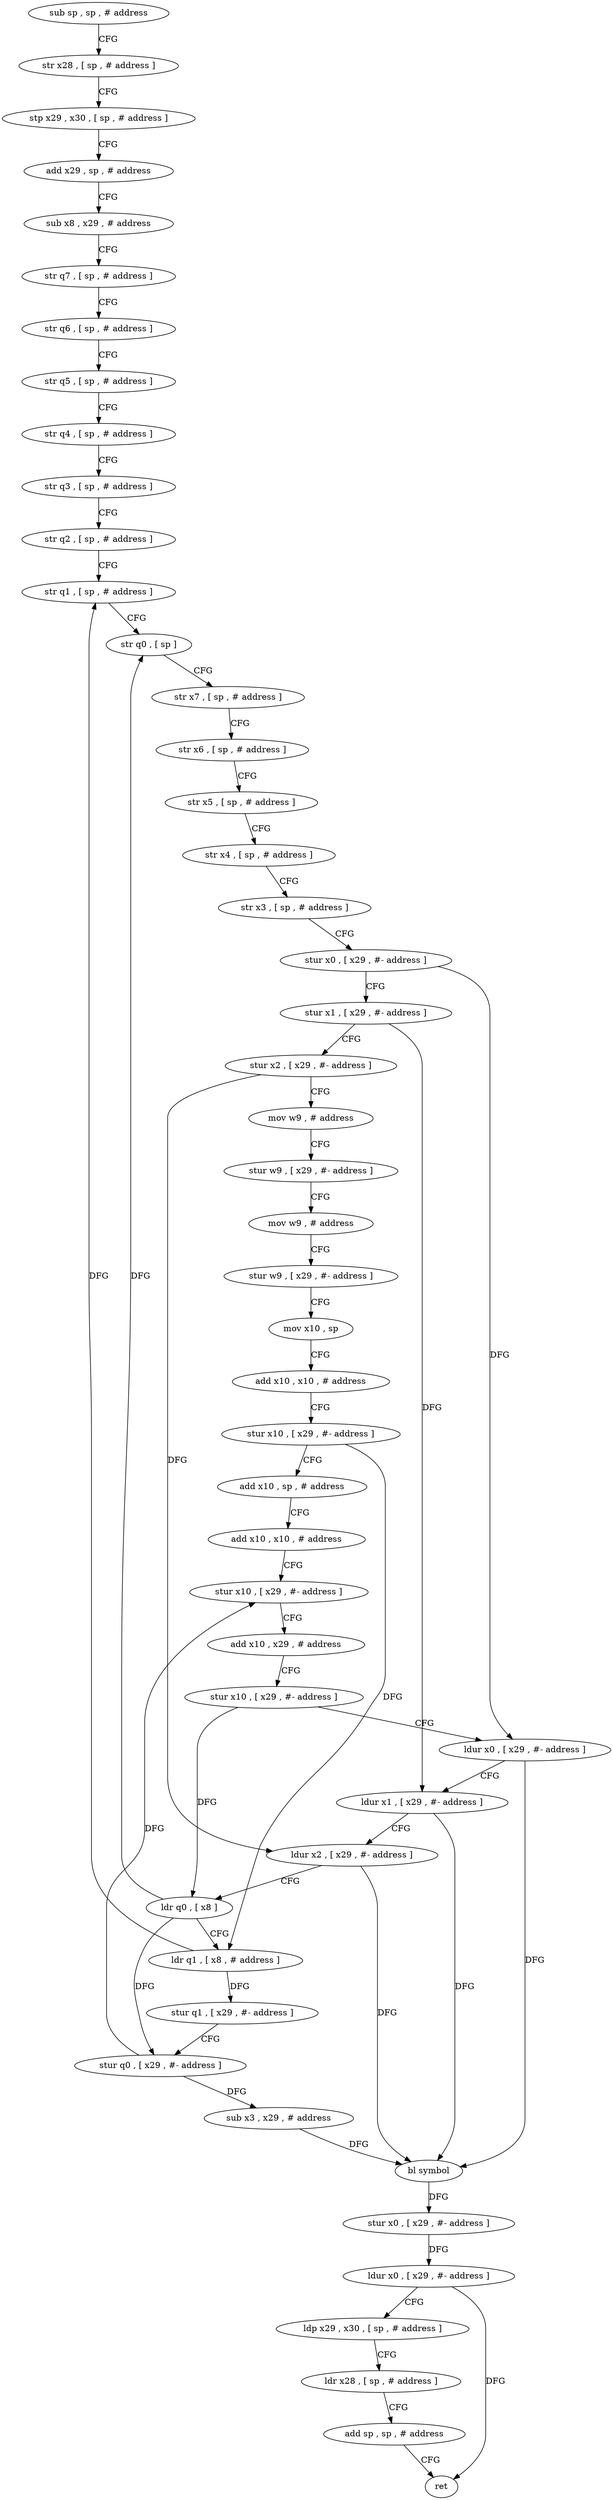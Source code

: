 digraph "func" {
"494840" [label = "sub sp , sp , # address" ]
"494844" [label = "str x28 , [ sp , # address ]" ]
"494848" [label = "stp x29 , x30 , [ sp , # address ]" ]
"494852" [label = "add x29 , sp , # address" ]
"494856" [label = "sub x8 , x29 , # address" ]
"494860" [label = "str q7 , [ sp , # address ]" ]
"494864" [label = "str q6 , [ sp , # address ]" ]
"494868" [label = "str q5 , [ sp , # address ]" ]
"494872" [label = "str q4 , [ sp , # address ]" ]
"494876" [label = "str q3 , [ sp , # address ]" ]
"494880" [label = "str q2 , [ sp , # address ]" ]
"494884" [label = "str q1 , [ sp , # address ]" ]
"494888" [label = "str q0 , [ sp ]" ]
"494892" [label = "str x7 , [ sp , # address ]" ]
"494896" [label = "str x6 , [ sp , # address ]" ]
"494900" [label = "str x5 , [ sp , # address ]" ]
"494904" [label = "str x4 , [ sp , # address ]" ]
"494908" [label = "str x3 , [ sp , # address ]" ]
"494912" [label = "stur x0 , [ x29 , #- address ]" ]
"494916" [label = "stur x1 , [ x29 , #- address ]" ]
"494920" [label = "stur x2 , [ x29 , #- address ]" ]
"494924" [label = "mov w9 , # address" ]
"494928" [label = "stur w9 , [ x29 , #- address ]" ]
"494932" [label = "mov w9 , # address" ]
"494936" [label = "stur w9 , [ x29 , #- address ]" ]
"494940" [label = "mov x10 , sp" ]
"494944" [label = "add x10 , x10 , # address" ]
"494948" [label = "stur x10 , [ x29 , #- address ]" ]
"494952" [label = "add x10 , sp , # address" ]
"494956" [label = "add x10 , x10 , # address" ]
"494960" [label = "stur x10 , [ x29 , #- address ]" ]
"494964" [label = "add x10 , x29 , # address" ]
"494968" [label = "stur x10 , [ x29 , #- address ]" ]
"494972" [label = "ldur x0 , [ x29 , #- address ]" ]
"494976" [label = "ldur x1 , [ x29 , #- address ]" ]
"494980" [label = "ldur x2 , [ x29 , #- address ]" ]
"494984" [label = "ldr q0 , [ x8 ]" ]
"494988" [label = "ldr q1 , [ x8 , # address ]" ]
"494992" [label = "stur q1 , [ x29 , #- address ]" ]
"494996" [label = "stur q0 , [ x29 , #- address ]" ]
"495000" [label = "sub x3 , x29 , # address" ]
"495004" [label = "bl symbol" ]
"495008" [label = "stur x0 , [ x29 , #- address ]" ]
"495012" [label = "ldur x0 , [ x29 , #- address ]" ]
"495016" [label = "ldp x29 , x30 , [ sp , # address ]" ]
"495020" [label = "ldr x28 , [ sp , # address ]" ]
"495024" [label = "add sp , sp , # address" ]
"495028" [label = "ret" ]
"494840" -> "494844" [ label = "CFG" ]
"494844" -> "494848" [ label = "CFG" ]
"494848" -> "494852" [ label = "CFG" ]
"494852" -> "494856" [ label = "CFG" ]
"494856" -> "494860" [ label = "CFG" ]
"494860" -> "494864" [ label = "CFG" ]
"494864" -> "494868" [ label = "CFG" ]
"494868" -> "494872" [ label = "CFG" ]
"494872" -> "494876" [ label = "CFG" ]
"494876" -> "494880" [ label = "CFG" ]
"494880" -> "494884" [ label = "CFG" ]
"494884" -> "494888" [ label = "CFG" ]
"494888" -> "494892" [ label = "CFG" ]
"494892" -> "494896" [ label = "CFG" ]
"494896" -> "494900" [ label = "CFG" ]
"494900" -> "494904" [ label = "CFG" ]
"494904" -> "494908" [ label = "CFG" ]
"494908" -> "494912" [ label = "CFG" ]
"494912" -> "494916" [ label = "CFG" ]
"494912" -> "494972" [ label = "DFG" ]
"494916" -> "494920" [ label = "CFG" ]
"494916" -> "494976" [ label = "DFG" ]
"494920" -> "494924" [ label = "CFG" ]
"494920" -> "494980" [ label = "DFG" ]
"494924" -> "494928" [ label = "CFG" ]
"494928" -> "494932" [ label = "CFG" ]
"494932" -> "494936" [ label = "CFG" ]
"494936" -> "494940" [ label = "CFG" ]
"494940" -> "494944" [ label = "CFG" ]
"494944" -> "494948" [ label = "CFG" ]
"494948" -> "494952" [ label = "CFG" ]
"494948" -> "494988" [ label = "DFG" ]
"494952" -> "494956" [ label = "CFG" ]
"494956" -> "494960" [ label = "CFG" ]
"494960" -> "494964" [ label = "CFG" ]
"494964" -> "494968" [ label = "CFG" ]
"494968" -> "494972" [ label = "CFG" ]
"494968" -> "494984" [ label = "DFG" ]
"494972" -> "494976" [ label = "CFG" ]
"494972" -> "495004" [ label = "DFG" ]
"494976" -> "494980" [ label = "CFG" ]
"494976" -> "495004" [ label = "DFG" ]
"494980" -> "494984" [ label = "CFG" ]
"494980" -> "495004" [ label = "DFG" ]
"494984" -> "494988" [ label = "CFG" ]
"494984" -> "494888" [ label = "DFG" ]
"494984" -> "494996" [ label = "DFG" ]
"494988" -> "494992" [ label = "DFG" ]
"494988" -> "494884" [ label = "DFG" ]
"494992" -> "494996" [ label = "CFG" ]
"494996" -> "495000" [ label = "DFG" ]
"494996" -> "494960" [ label = "DFG" ]
"495000" -> "495004" [ label = "DFG" ]
"495004" -> "495008" [ label = "DFG" ]
"495008" -> "495012" [ label = "DFG" ]
"495012" -> "495016" [ label = "CFG" ]
"495012" -> "495028" [ label = "DFG" ]
"495016" -> "495020" [ label = "CFG" ]
"495020" -> "495024" [ label = "CFG" ]
"495024" -> "495028" [ label = "CFG" ]
}

